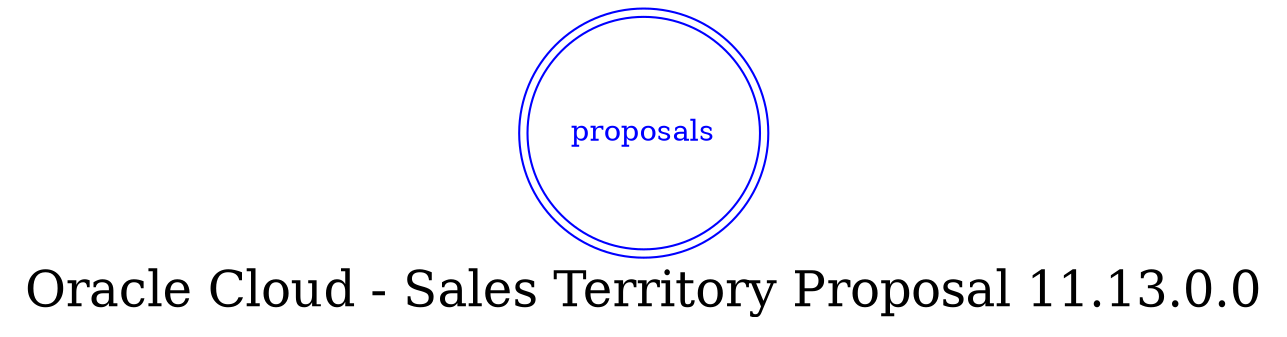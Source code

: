 digraph LexiconGraph {
graph[label="Oracle Cloud - Sales Territory Proposal 11.13.0.0", fontsize=24]
splines=true
"proposals" [color=blue, fontcolor=blue, shape=doublecircle]
}
